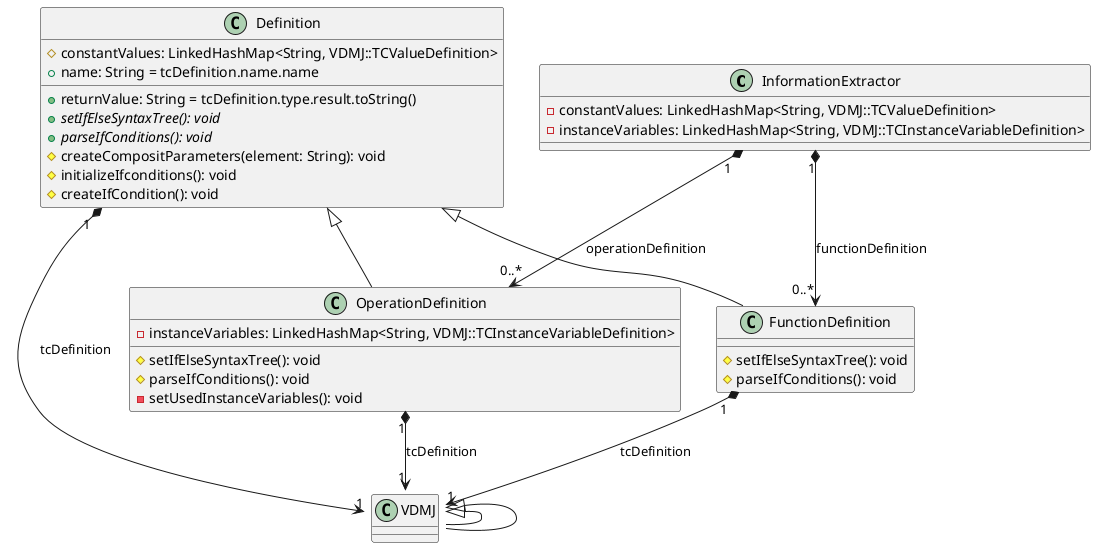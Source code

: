 @startuml Definition

class InformationExtractor{
     - constantValues: LinkedHashMap<String, VDMJ::TCValueDefinition>
     - instanceVariables: LinkedHashMap<String, VDMJ::TCInstanceVariableDefinition>

}

class Definition{
     # constantValues: LinkedHashMap<String, VDMJ::TCValueDefinition>
     + returnValue: String = tcDefinition.type.result.toString()
     + name: String = tcDefinition.name.name
     + {abstract} setIfElseSyntaxTree(): void
     + {abstract} parseIfConditions(): void
     # createCompositParameters(element: String): void
     # initializeIfconditions(): void
     # createIfCondition(): void
}

class FunctionDefinition{
     # setIfElseSyntaxTree(): void
     # parseIfConditions(): void
}

class OperationDefinition{
     - instanceVariables: LinkedHashMap<String, VDMJ::TCInstanceVariableDefinition>
     # setIfElseSyntaxTree(): void
     # parseIfConditions(): void
     - setUsedInstanceVariables(): void
}

' left to right direction
VDMJ::TCDefinition <|-- VDMJ::TCExplicitFunctionDefinition
VDMJ::TCDefinition <|-- VDMJ::TCExplicitOperationDefinition


Definition "1" *--> "1" VDMJ::TCDefinition: tcDefinition
Definition <|-- FunctionDefinition
Definition <|-- OperationDefinition

FunctionDefinition "1" *--> "1" VDMJ::TCExplicitFunctionDefinition: tcDefinition
OperationDefinition "1" *--> "1" VDMJ::TCExplicitOperationDefinition: tcDefinition

InformationExtractor "1" *--> "0..*" OperationDefinition: operationDefinition
InformationExtractor "1" *--> "0..*" FunctionDefinition: functionDefinition

@enduml